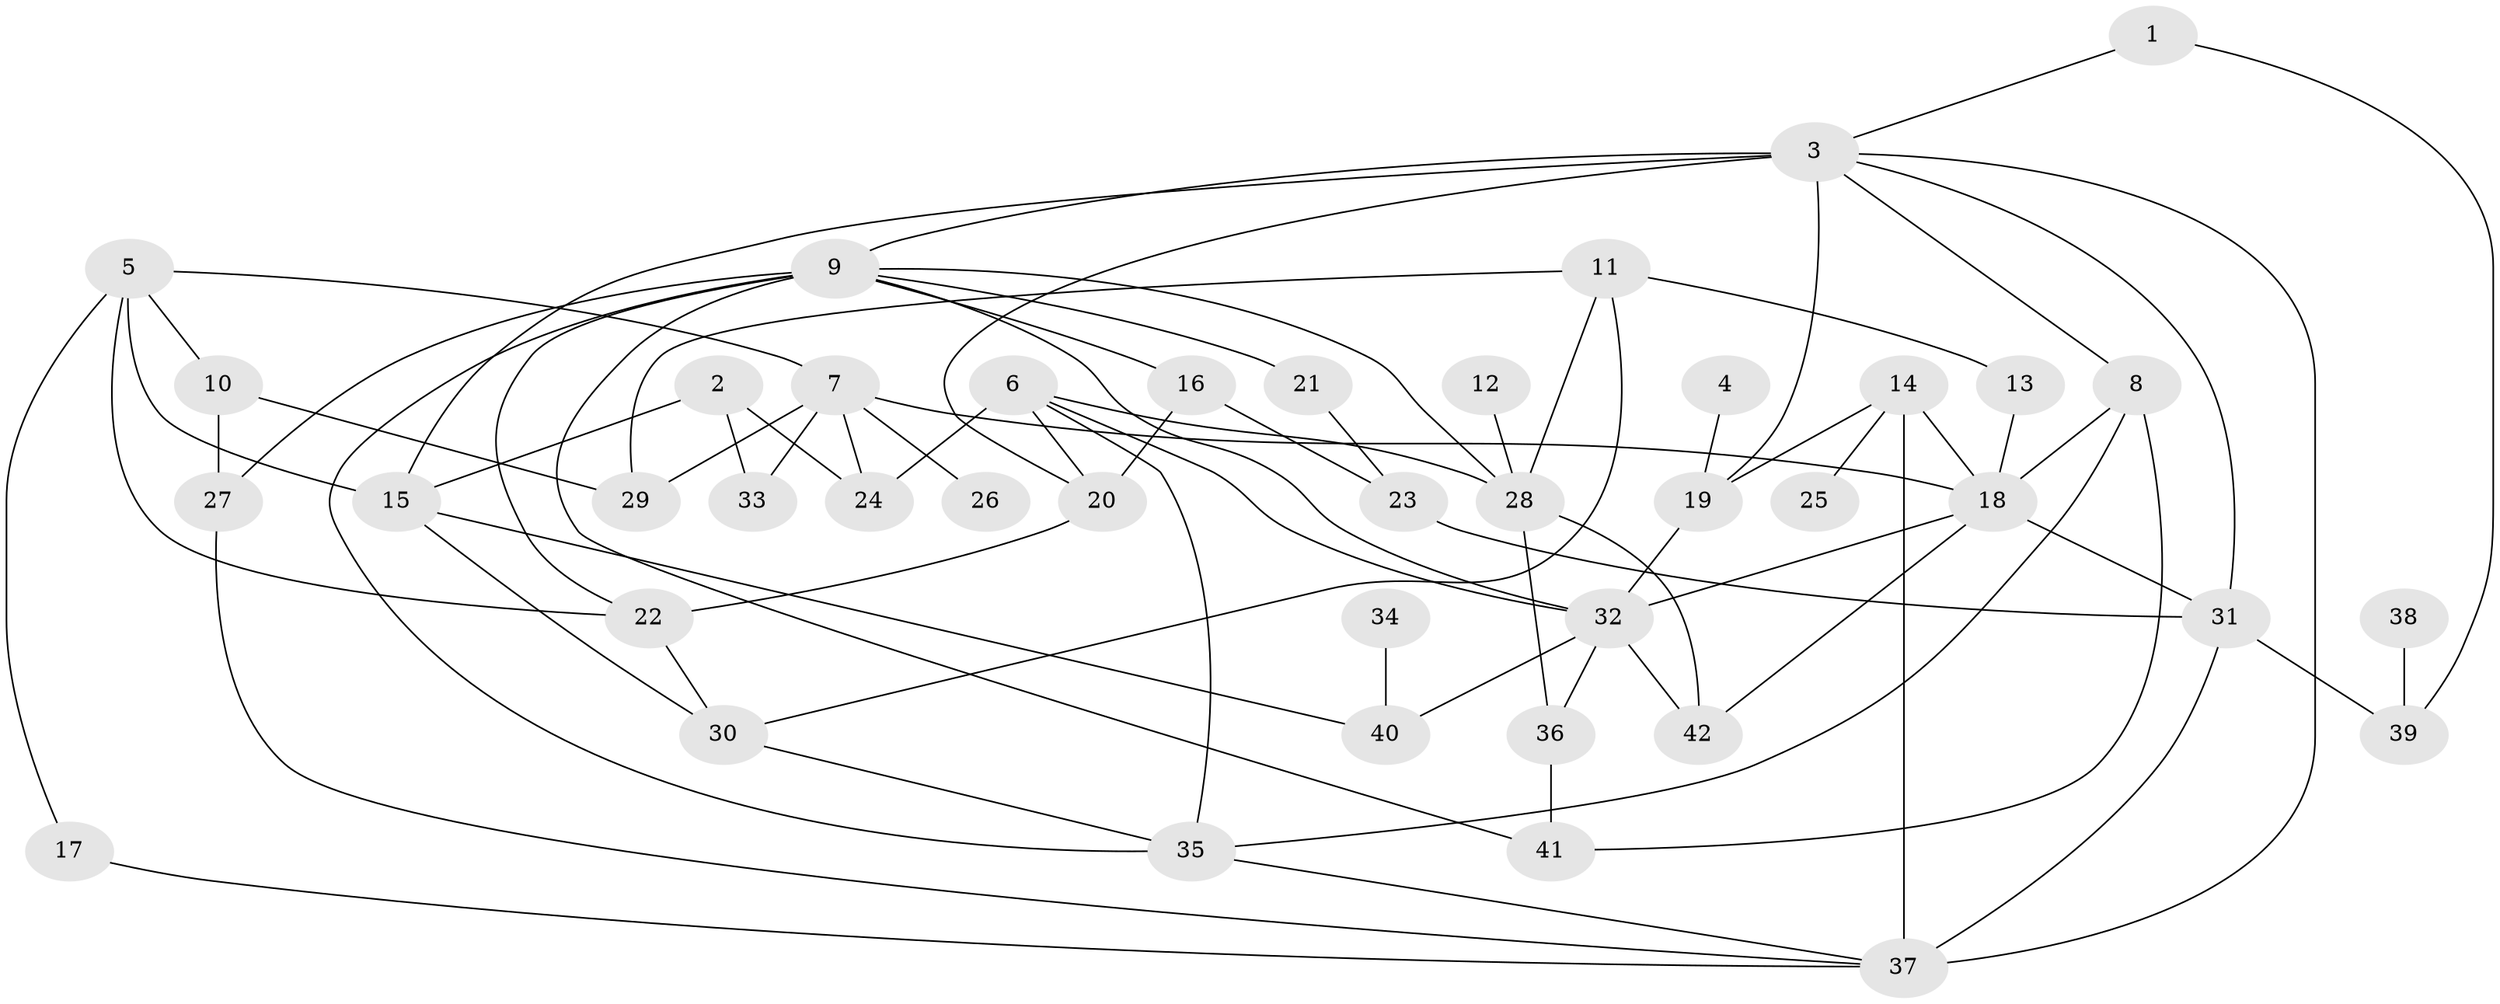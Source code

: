 // original degree distribution, {7: 0.036231884057971016, 6: 0.014492753623188406, 5: 0.043478260869565216, 3: 0.2536231884057971, 4: 0.11594202898550725, 2: 0.2608695652173913, 1: 0.2753623188405797}
// Generated by graph-tools (version 1.1) at 2025/36/03/04/25 23:36:12]
// undirected, 42 vertices, 77 edges
graph export_dot {
  node [color=gray90,style=filled];
  1;
  2;
  3;
  4;
  5;
  6;
  7;
  8;
  9;
  10;
  11;
  12;
  13;
  14;
  15;
  16;
  17;
  18;
  19;
  20;
  21;
  22;
  23;
  24;
  25;
  26;
  27;
  28;
  29;
  30;
  31;
  32;
  33;
  34;
  35;
  36;
  37;
  38;
  39;
  40;
  41;
  42;
  1 -- 3 [weight=1.0];
  1 -- 39 [weight=1.0];
  2 -- 15 [weight=1.0];
  2 -- 24 [weight=1.0];
  2 -- 33 [weight=1.0];
  3 -- 8 [weight=1.0];
  3 -- 9 [weight=1.0];
  3 -- 15 [weight=2.0];
  3 -- 19 [weight=1.0];
  3 -- 20 [weight=1.0];
  3 -- 31 [weight=1.0];
  3 -- 37 [weight=1.0];
  4 -- 19 [weight=1.0];
  5 -- 7 [weight=1.0];
  5 -- 10 [weight=1.0];
  5 -- 15 [weight=1.0];
  5 -- 17 [weight=1.0];
  5 -- 22 [weight=1.0];
  6 -- 20 [weight=1.0];
  6 -- 24 [weight=1.0];
  6 -- 28 [weight=1.0];
  6 -- 32 [weight=1.0];
  6 -- 35 [weight=1.0];
  7 -- 18 [weight=1.0];
  7 -- 24 [weight=1.0];
  7 -- 26 [weight=1.0];
  7 -- 29 [weight=1.0];
  7 -- 33 [weight=1.0];
  8 -- 18 [weight=1.0];
  8 -- 35 [weight=1.0];
  8 -- 41 [weight=1.0];
  9 -- 16 [weight=1.0];
  9 -- 21 [weight=1.0];
  9 -- 22 [weight=1.0];
  9 -- 27 [weight=1.0];
  9 -- 28 [weight=1.0];
  9 -- 32 [weight=1.0];
  9 -- 35 [weight=1.0];
  9 -- 41 [weight=1.0];
  10 -- 27 [weight=1.0];
  10 -- 29 [weight=1.0];
  11 -- 13 [weight=1.0];
  11 -- 28 [weight=1.0];
  11 -- 29 [weight=1.0];
  11 -- 30 [weight=1.0];
  12 -- 28 [weight=1.0];
  13 -- 18 [weight=1.0];
  14 -- 18 [weight=1.0];
  14 -- 19 [weight=1.0];
  14 -- 25 [weight=1.0];
  14 -- 37 [weight=2.0];
  15 -- 30 [weight=1.0];
  15 -- 40 [weight=1.0];
  16 -- 20 [weight=1.0];
  16 -- 23 [weight=1.0];
  17 -- 37 [weight=1.0];
  18 -- 31 [weight=1.0];
  18 -- 32 [weight=1.0];
  18 -- 42 [weight=1.0];
  19 -- 32 [weight=2.0];
  20 -- 22 [weight=1.0];
  21 -- 23 [weight=1.0];
  22 -- 30 [weight=1.0];
  23 -- 31 [weight=1.0];
  27 -- 37 [weight=1.0];
  28 -- 36 [weight=1.0];
  28 -- 42 [weight=1.0];
  30 -- 35 [weight=1.0];
  31 -- 37 [weight=1.0];
  31 -- 39 [weight=1.0];
  32 -- 36 [weight=1.0];
  32 -- 40 [weight=1.0];
  32 -- 42 [weight=1.0];
  34 -- 40 [weight=1.0];
  35 -- 37 [weight=1.0];
  36 -- 41 [weight=1.0];
  38 -- 39 [weight=1.0];
}
